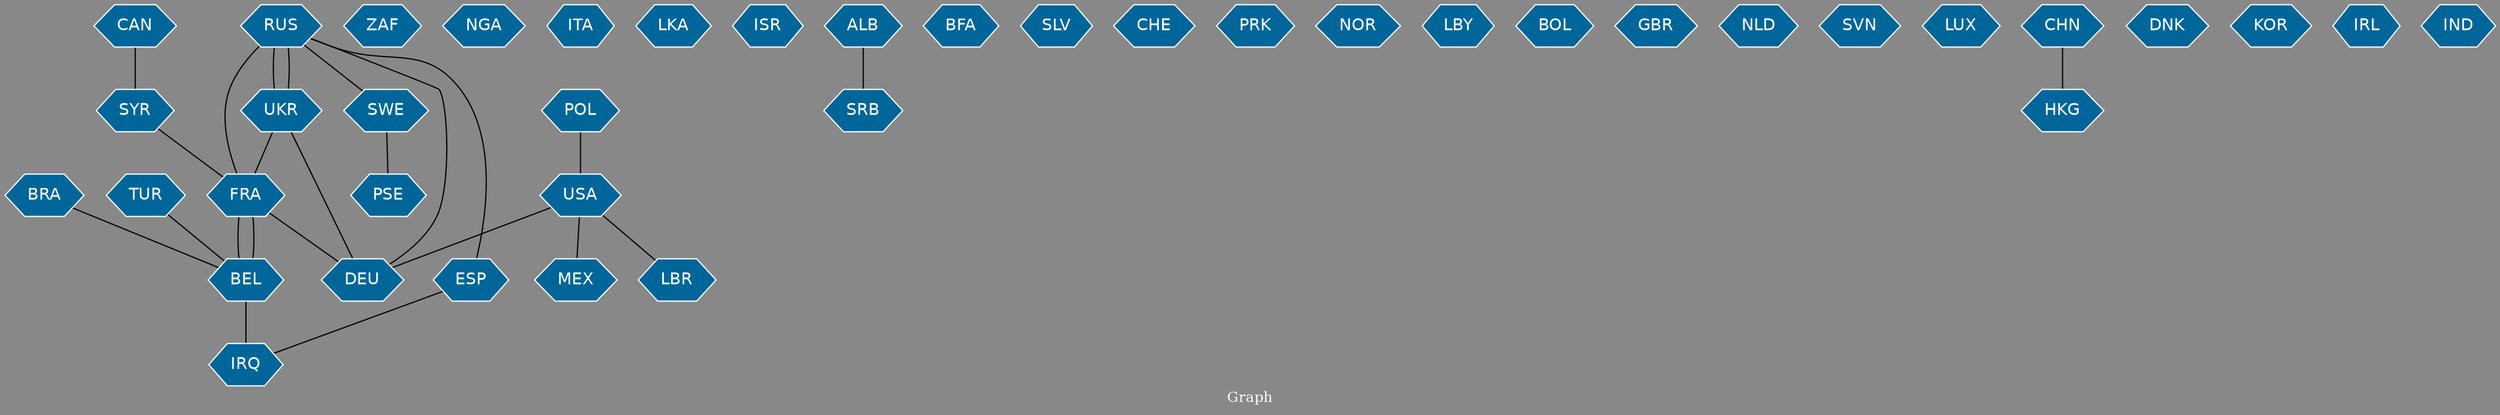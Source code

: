 // Countries together in item graph
graph {
	graph [bgcolor="#888888" fontcolor=white fontsize=12 label="Graph" outputorder=edgesfirst overlap=prism]
	node [color=white fillcolor="#006699" fontcolor=white fontname=Helvetica shape=hexagon style=filled]
	edge [arrowhead=open color=black fontcolor=white fontname=Courier fontsize=12]
		FRA [label=FRA]
		USA [label=USA]
		MEX [label=MEX]
		RUS [label=RUS]
		ZAF [label=ZAF]
		UKR [label=UKR]
		ESP [label=ESP]
		IRQ [label=IRQ]
		BRA [label=BRA]
		BEL [label=BEL]
		NGA [label=NGA]
		SYR [label=SYR]
		ITA [label=ITA]
		LKA [label=LKA]
		ISR [label=ISR]
		ALB [label=ALB]
		SRB [label=SRB]
		BFA [label=BFA]
		CAN [label=CAN]
		TUR [label=TUR]
		SLV [label=SLV]
		CHE [label=CHE]
		PRK [label=PRK]
		DEU [label=DEU]
		NOR [label=NOR]
		LBR [label=LBR]
		LBY [label=LBY]
		BOL [label=BOL]
		GBR [label=GBR]
		NLD [label=NLD]
		SVN [label=SVN]
		LUX [label=LUX]
		HKG [label=HKG]
		SWE [label=SWE]
		PSE [label=PSE]
		DNK [label=DNK]
		KOR [label=KOR]
		CHN [label=CHN]
		IRL [label=IRL]
		IND [label=IND]
		POL [label=POL]
			FRA -- BEL [weight=1]
			UKR -- FRA [weight=1]
			UKR -- DEU [weight=1]
			ALB -- SRB [weight=1]
			UKR -- RUS [weight=7]
			SWE -- PSE [weight=1]
			USA -- LBR [weight=1]
			RUS -- FRA [weight=1]
			BRA -- BEL [weight=1]
			BEL -- IRQ [weight=2]
			USA -- MEX [weight=1]
			SYR -- FRA [weight=1]
			RUS -- DEU [weight=1]
			BEL -- FRA [weight=1]
			CAN -- SYR [weight=1]
			ESP -- IRQ [weight=1]
			RUS -- UKR [weight=2]
			TUR -- BEL [weight=1]
			RUS -- SWE [weight=1]
			RUS -- ESP [weight=1]
			FRA -- DEU [weight=1]
			POL -- USA [weight=1]
			USA -- DEU [weight=1]
			CHN -- HKG [weight=1]
}
